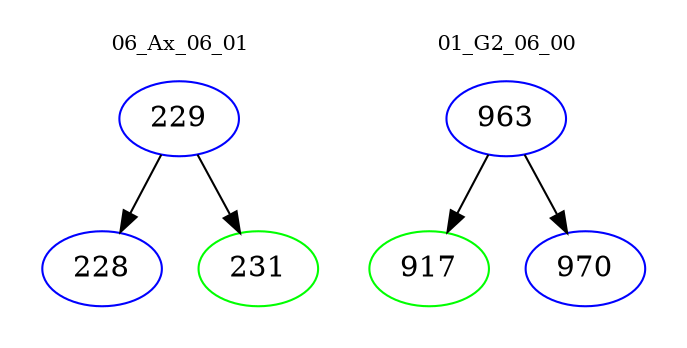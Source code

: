 digraph{
subgraph cluster_0 {
color = white
label = "06_Ax_06_01";
fontsize=10;
T0_229 [label="229", color="blue"]
T0_229 -> T0_228 [color="black"]
T0_228 [label="228", color="blue"]
T0_229 -> T0_231 [color="black"]
T0_231 [label="231", color="green"]
}
subgraph cluster_1 {
color = white
label = "01_G2_06_00";
fontsize=10;
T1_963 [label="963", color="blue"]
T1_963 -> T1_917 [color="black"]
T1_917 [label="917", color="green"]
T1_963 -> T1_970 [color="black"]
T1_970 [label="970", color="blue"]
}
}
